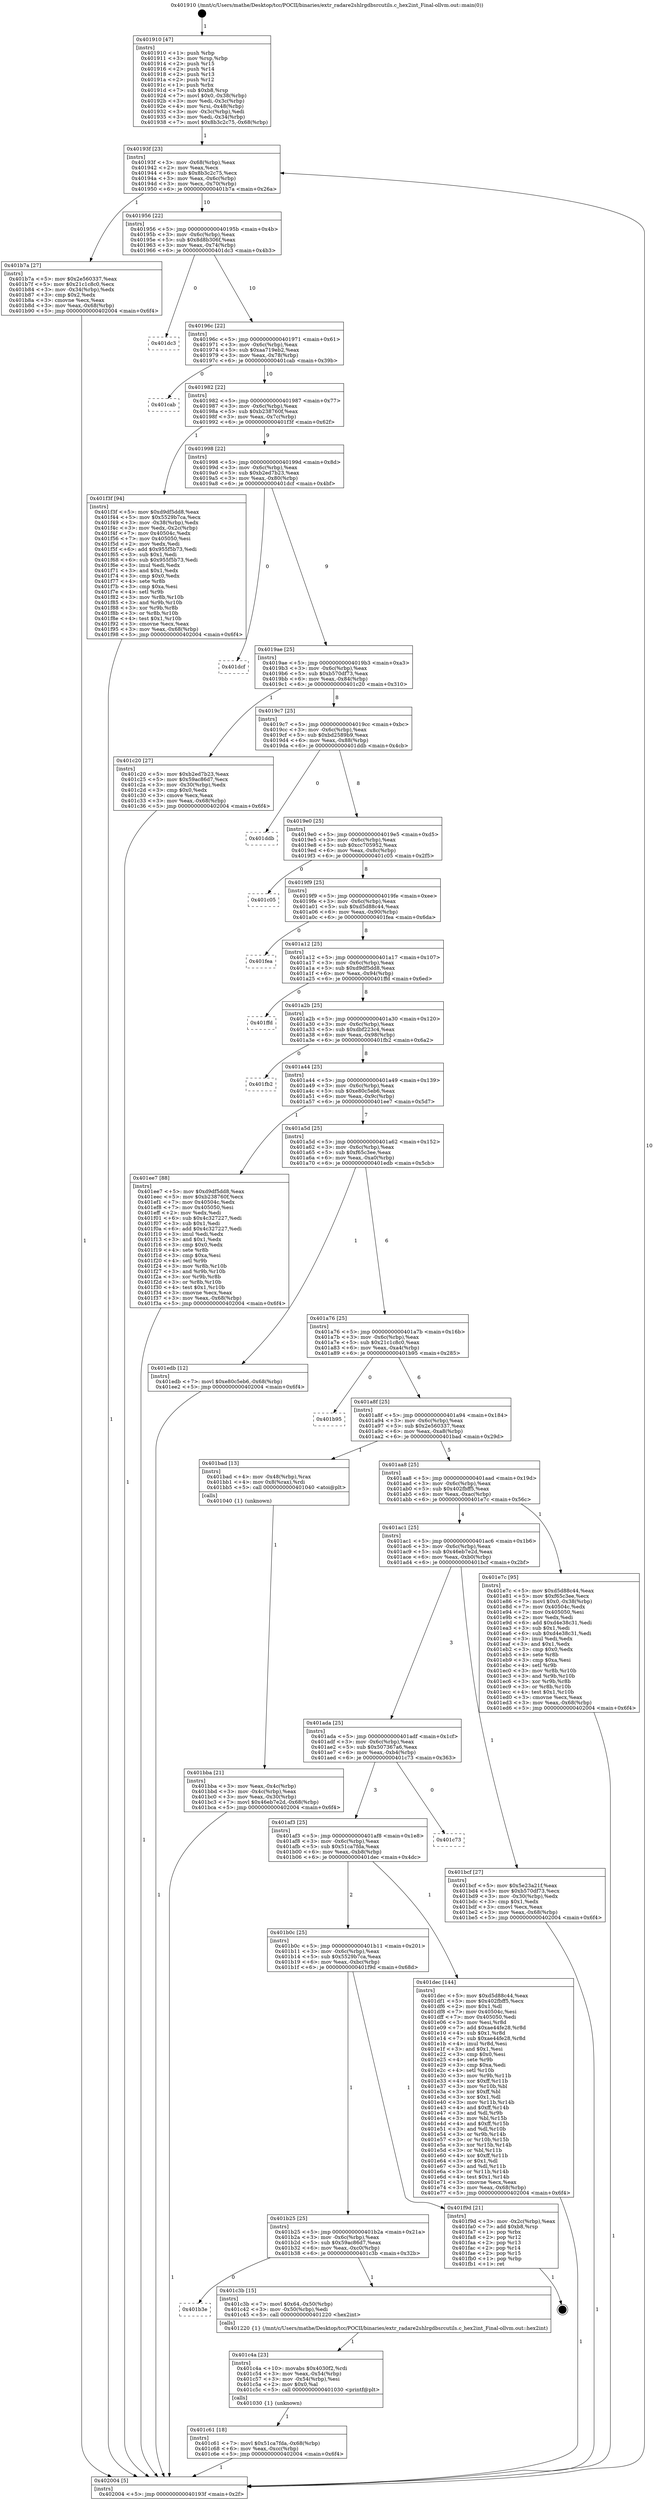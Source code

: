 digraph "0x401910" {
  label = "0x401910 (/mnt/c/Users/mathe/Desktop/tcc/POCII/binaries/extr_radare2shlrgdbsrcutils.c_hex2int_Final-ollvm.out::main(0))"
  labelloc = "t"
  node[shape=record]

  Entry [label="",width=0.3,height=0.3,shape=circle,fillcolor=black,style=filled]
  "0x40193f" [label="{
     0x40193f [23]\l
     | [instrs]\l
     &nbsp;&nbsp;0x40193f \<+3\>: mov -0x68(%rbp),%eax\l
     &nbsp;&nbsp;0x401942 \<+2\>: mov %eax,%ecx\l
     &nbsp;&nbsp;0x401944 \<+6\>: sub $0x8b3c2c75,%ecx\l
     &nbsp;&nbsp;0x40194a \<+3\>: mov %eax,-0x6c(%rbp)\l
     &nbsp;&nbsp;0x40194d \<+3\>: mov %ecx,-0x70(%rbp)\l
     &nbsp;&nbsp;0x401950 \<+6\>: je 0000000000401b7a \<main+0x26a\>\l
  }"]
  "0x401b7a" [label="{
     0x401b7a [27]\l
     | [instrs]\l
     &nbsp;&nbsp;0x401b7a \<+5\>: mov $0x2e560337,%eax\l
     &nbsp;&nbsp;0x401b7f \<+5\>: mov $0x21c1c8c0,%ecx\l
     &nbsp;&nbsp;0x401b84 \<+3\>: mov -0x34(%rbp),%edx\l
     &nbsp;&nbsp;0x401b87 \<+3\>: cmp $0x2,%edx\l
     &nbsp;&nbsp;0x401b8a \<+3\>: cmovne %ecx,%eax\l
     &nbsp;&nbsp;0x401b8d \<+3\>: mov %eax,-0x68(%rbp)\l
     &nbsp;&nbsp;0x401b90 \<+5\>: jmp 0000000000402004 \<main+0x6f4\>\l
  }"]
  "0x401956" [label="{
     0x401956 [22]\l
     | [instrs]\l
     &nbsp;&nbsp;0x401956 \<+5\>: jmp 000000000040195b \<main+0x4b\>\l
     &nbsp;&nbsp;0x40195b \<+3\>: mov -0x6c(%rbp),%eax\l
     &nbsp;&nbsp;0x40195e \<+5\>: sub $0x8d8b306f,%eax\l
     &nbsp;&nbsp;0x401963 \<+3\>: mov %eax,-0x74(%rbp)\l
     &nbsp;&nbsp;0x401966 \<+6\>: je 0000000000401dc3 \<main+0x4b3\>\l
  }"]
  "0x402004" [label="{
     0x402004 [5]\l
     | [instrs]\l
     &nbsp;&nbsp;0x402004 \<+5\>: jmp 000000000040193f \<main+0x2f\>\l
  }"]
  "0x401910" [label="{
     0x401910 [47]\l
     | [instrs]\l
     &nbsp;&nbsp;0x401910 \<+1\>: push %rbp\l
     &nbsp;&nbsp;0x401911 \<+3\>: mov %rsp,%rbp\l
     &nbsp;&nbsp;0x401914 \<+2\>: push %r15\l
     &nbsp;&nbsp;0x401916 \<+2\>: push %r14\l
     &nbsp;&nbsp;0x401918 \<+2\>: push %r13\l
     &nbsp;&nbsp;0x40191a \<+2\>: push %r12\l
     &nbsp;&nbsp;0x40191c \<+1\>: push %rbx\l
     &nbsp;&nbsp;0x40191d \<+7\>: sub $0xb8,%rsp\l
     &nbsp;&nbsp;0x401924 \<+7\>: movl $0x0,-0x38(%rbp)\l
     &nbsp;&nbsp;0x40192b \<+3\>: mov %edi,-0x3c(%rbp)\l
     &nbsp;&nbsp;0x40192e \<+4\>: mov %rsi,-0x48(%rbp)\l
     &nbsp;&nbsp;0x401932 \<+3\>: mov -0x3c(%rbp),%edi\l
     &nbsp;&nbsp;0x401935 \<+3\>: mov %edi,-0x34(%rbp)\l
     &nbsp;&nbsp;0x401938 \<+7\>: movl $0x8b3c2c75,-0x68(%rbp)\l
  }"]
  Exit [label="",width=0.3,height=0.3,shape=circle,fillcolor=black,style=filled,peripheries=2]
  "0x401dc3" [label="{
     0x401dc3\l
  }", style=dashed]
  "0x40196c" [label="{
     0x40196c [22]\l
     | [instrs]\l
     &nbsp;&nbsp;0x40196c \<+5\>: jmp 0000000000401971 \<main+0x61\>\l
     &nbsp;&nbsp;0x401971 \<+3\>: mov -0x6c(%rbp),%eax\l
     &nbsp;&nbsp;0x401974 \<+5\>: sub $0xaa719eb2,%eax\l
     &nbsp;&nbsp;0x401979 \<+3\>: mov %eax,-0x78(%rbp)\l
     &nbsp;&nbsp;0x40197c \<+6\>: je 0000000000401cab \<main+0x39b\>\l
  }"]
  "0x401c61" [label="{
     0x401c61 [18]\l
     | [instrs]\l
     &nbsp;&nbsp;0x401c61 \<+7\>: movl $0x51ca7fda,-0x68(%rbp)\l
     &nbsp;&nbsp;0x401c68 \<+6\>: mov %eax,-0xcc(%rbp)\l
     &nbsp;&nbsp;0x401c6e \<+5\>: jmp 0000000000402004 \<main+0x6f4\>\l
  }"]
  "0x401cab" [label="{
     0x401cab\l
  }", style=dashed]
  "0x401982" [label="{
     0x401982 [22]\l
     | [instrs]\l
     &nbsp;&nbsp;0x401982 \<+5\>: jmp 0000000000401987 \<main+0x77\>\l
     &nbsp;&nbsp;0x401987 \<+3\>: mov -0x6c(%rbp),%eax\l
     &nbsp;&nbsp;0x40198a \<+5\>: sub $0xb238760f,%eax\l
     &nbsp;&nbsp;0x40198f \<+3\>: mov %eax,-0x7c(%rbp)\l
     &nbsp;&nbsp;0x401992 \<+6\>: je 0000000000401f3f \<main+0x62f\>\l
  }"]
  "0x401c4a" [label="{
     0x401c4a [23]\l
     | [instrs]\l
     &nbsp;&nbsp;0x401c4a \<+10\>: movabs $0x4030f2,%rdi\l
     &nbsp;&nbsp;0x401c54 \<+3\>: mov %eax,-0x54(%rbp)\l
     &nbsp;&nbsp;0x401c57 \<+3\>: mov -0x54(%rbp),%esi\l
     &nbsp;&nbsp;0x401c5a \<+2\>: mov $0x0,%al\l
     &nbsp;&nbsp;0x401c5c \<+5\>: call 0000000000401030 \<printf@plt\>\l
     | [calls]\l
     &nbsp;&nbsp;0x401030 \{1\} (unknown)\l
  }"]
  "0x401f3f" [label="{
     0x401f3f [94]\l
     | [instrs]\l
     &nbsp;&nbsp;0x401f3f \<+5\>: mov $0xd9df5dd8,%eax\l
     &nbsp;&nbsp;0x401f44 \<+5\>: mov $0x5529b7ca,%ecx\l
     &nbsp;&nbsp;0x401f49 \<+3\>: mov -0x38(%rbp),%edx\l
     &nbsp;&nbsp;0x401f4c \<+3\>: mov %edx,-0x2c(%rbp)\l
     &nbsp;&nbsp;0x401f4f \<+7\>: mov 0x40504c,%edx\l
     &nbsp;&nbsp;0x401f56 \<+7\>: mov 0x405050,%esi\l
     &nbsp;&nbsp;0x401f5d \<+2\>: mov %edx,%edi\l
     &nbsp;&nbsp;0x401f5f \<+6\>: add $0x955f5b73,%edi\l
     &nbsp;&nbsp;0x401f65 \<+3\>: sub $0x1,%edi\l
     &nbsp;&nbsp;0x401f68 \<+6\>: sub $0x955f5b73,%edi\l
     &nbsp;&nbsp;0x401f6e \<+3\>: imul %edi,%edx\l
     &nbsp;&nbsp;0x401f71 \<+3\>: and $0x1,%edx\l
     &nbsp;&nbsp;0x401f74 \<+3\>: cmp $0x0,%edx\l
     &nbsp;&nbsp;0x401f77 \<+4\>: sete %r8b\l
     &nbsp;&nbsp;0x401f7b \<+3\>: cmp $0xa,%esi\l
     &nbsp;&nbsp;0x401f7e \<+4\>: setl %r9b\l
     &nbsp;&nbsp;0x401f82 \<+3\>: mov %r8b,%r10b\l
     &nbsp;&nbsp;0x401f85 \<+3\>: and %r9b,%r10b\l
     &nbsp;&nbsp;0x401f88 \<+3\>: xor %r9b,%r8b\l
     &nbsp;&nbsp;0x401f8b \<+3\>: or %r8b,%r10b\l
     &nbsp;&nbsp;0x401f8e \<+4\>: test $0x1,%r10b\l
     &nbsp;&nbsp;0x401f92 \<+3\>: cmovne %ecx,%eax\l
     &nbsp;&nbsp;0x401f95 \<+3\>: mov %eax,-0x68(%rbp)\l
     &nbsp;&nbsp;0x401f98 \<+5\>: jmp 0000000000402004 \<main+0x6f4\>\l
  }"]
  "0x401998" [label="{
     0x401998 [22]\l
     | [instrs]\l
     &nbsp;&nbsp;0x401998 \<+5\>: jmp 000000000040199d \<main+0x8d\>\l
     &nbsp;&nbsp;0x40199d \<+3\>: mov -0x6c(%rbp),%eax\l
     &nbsp;&nbsp;0x4019a0 \<+5\>: sub $0xb2ed7b23,%eax\l
     &nbsp;&nbsp;0x4019a5 \<+3\>: mov %eax,-0x80(%rbp)\l
     &nbsp;&nbsp;0x4019a8 \<+6\>: je 0000000000401dcf \<main+0x4bf\>\l
  }"]
  "0x401b3e" [label="{
     0x401b3e\l
  }", style=dashed]
  "0x401dcf" [label="{
     0x401dcf\l
  }", style=dashed]
  "0x4019ae" [label="{
     0x4019ae [25]\l
     | [instrs]\l
     &nbsp;&nbsp;0x4019ae \<+5\>: jmp 00000000004019b3 \<main+0xa3\>\l
     &nbsp;&nbsp;0x4019b3 \<+3\>: mov -0x6c(%rbp),%eax\l
     &nbsp;&nbsp;0x4019b6 \<+5\>: sub $0xb570df73,%eax\l
     &nbsp;&nbsp;0x4019bb \<+6\>: mov %eax,-0x84(%rbp)\l
     &nbsp;&nbsp;0x4019c1 \<+6\>: je 0000000000401c20 \<main+0x310\>\l
  }"]
  "0x401c3b" [label="{
     0x401c3b [15]\l
     | [instrs]\l
     &nbsp;&nbsp;0x401c3b \<+7\>: movl $0x64,-0x50(%rbp)\l
     &nbsp;&nbsp;0x401c42 \<+3\>: mov -0x50(%rbp),%edi\l
     &nbsp;&nbsp;0x401c45 \<+5\>: call 0000000000401220 \<hex2int\>\l
     | [calls]\l
     &nbsp;&nbsp;0x401220 \{1\} (/mnt/c/Users/mathe/Desktop/tcc/POCII/binaries/extr_radare2shlrgdbsrcutils.c_hex2int_Final-ollvm.out::hex2int)\l
  }"]
  "0x401c20" [label="{
     0x401c20 [27]\l
     | [instrs]\l
     &nbsp;&nbsp;0x401c20 \<+5\>: mov $0xb2ed7b23,%eax\l
     &nbsp;&nbsp;0x401c25 \<+5\>: mov $0x59ac86d7,%ecx\l
     &nbsp;&nbsp;0x401c2a \<+3\>: mov -0x30(%rbp),%edx\l
     &nbsp;&nbsp;0x401c2d \<+3\>: cmp $0x0,%edx\l
     &nbsp;&nbsp;0x401c30 \<+3\>: cmove %ecx,%eax\l
     &nbsp;&nbsp;0x401c33 \<+3\>: mov %eax,-0x68(%rbp)\l
     &nbsp;&nbsp;0x401c36 \<+5\>: jmp 0000000000402004 \<main+0x6f4\>\l
  }"]
  "0x4019c7" [label="{
     0x4019c7 [25]\l
     | [instrs]\l
     &nbsp;&nbsp;0x4019c7 \<+5\>: jmp 00000000004019cc \<main+0xbc\>\l
     &nbsp;&nbsp;0x4019cc \<+3\>: mov -0x6c(%rbp),%eax\l
     &nbsp;&nbsp;0x4019cf \<+5\>: sub $0xbd2589b9,%eax\l
     &nbsp;&nbsp;0x4019d4 \<+6\>: mov %eax,-0x88(%rbp)\l
     &nbsp;&nbsp;0x4019da \<+6\>: je 0000000000401ddb \<main+0x4cb\>\l
  }"]
  "0x401b25" [label="{
     0x401b25 [25]\l
     | [instrs]\l
     &nbsp;&nbsp;0x401b25 \<+5\>: jmp 0000000000401b2a \<main+0x21a\>\l
     &nbsp;&nbsp;0x401b2a \<+3\>: mov -0x6c(%rbp),%eax\l
     &nbsp;&nbsp;0x401b2d \<+5\>: sub $0x59ac86d7,%eax\l
     &nbsp;&nbsp;0x401b32 \<+6\>: mov %eax,-0xc0(%rbp)\l
     &nbsp;&nbsp;0x401b38 \<+6\>: je 0000000000401c3b \<main+0x32b\>\l
  }"]
  "0x401ddb" [label="{
     0x401ddb\l
  }", style=dashed]
  "0x4019e0" [label="{
     0x4019e0 [25]\l
     | [instrs]\l
     &nbsp;&nbsp;0x4019e0 \<+5\>: jmp 00000000004019e5 \<main+0xd5\>\l
     &nbsp;&nbsp;0x4019e5 \<+3\>: mov -0x6c(%rbp),%eax\l
     &nbsp;&nbsp;0x4019e8 \<+5\>: sub $0xcc705952,%eax\l
     &nbsp;&nbsp;0x4019ed \<+6\>: mov %eax,-0x8c(%rbp)\l
     &nbsp;&nbsp;0x4019f3 \<+6\>: je 0000000000401c05 \<main+0x2f5\>\l
  }"]
  "0x401f9d" [label="{
     0x401f9d [21]\l
     | [instrs]\l
     &nbsp;&nbsp;0x401f9d \<+3\>: mov -0x2c(%rbp),%eax\l
     &nbsp;&nbsp;0x401fa0 \<+7\>: add $0xb8,%rsp\l
     &nbsp;&nbsp;0x401fa7 \<+1\>: pop %rbx\l
     &nbsp;&nbsp;0x401fa8 \<+2\>: pop %r12\l
     &nbsp;&nbsp;0x401faa \<+2\>: pop %r13\l
     &nbsp;&nbsp;0x401fac \<+2\>: pop %r14\l
     &nbsp;&nbsp;0x401fae \<+2\>: pop %r15\l
     &nbsp;&nbsp;0x401fb0 \<+1\>: pop %rbp\l
     &nbsp;&nbsp;0x401fb1 \<+1\>: ret\l
  }"]
  "0x401c05" [label="{
     0x401c05\l
  }", style=dashed]
  "0x4019f9" [label="{
     0x4019f9 [25]\l
     | [instrs]\l
     &nbsp;&nbsp;0x4019f9 \<+5\>: jmp 00000000004019fe \<main+0xee\>\l
     &nbsp;&nbsp;0x4019fe \<+3\>: mov -0x6c(%rbp),%eax\l
     &nbsp;&nbsp;0x401a01 \<+5\>: sub $0xd5d88c44,%eax\l
     &nbsp;&nbsp;0x401a06 \<+6\>: mov %eax,-0x90(%rbp)\l
     &nbsp;&nbsp;0x401a0c \<+6\>: je 0000000000401fea \<main+0x6da\>\l
  }"]
  "0x401b0c" [label="{
     0x401b0c [25]\l
     | [instrs]\l
     &nbsp;&nbsp;0x401b0c \<+5\>: jmp 0000000000401b11 \<main+0x201\>\l
     &nbsp;&nbsp;0x401b11 \<+3\>: mov -0x6c(%rbp),%eax\l
     &nbsp;&nbsp;0x401b14 \<+5\>: sub $0x5529b7ca,%eax\l
     &nbsp;&nbsp;0x401b19 \<+6\>: mov %eax,-0xbc(%rbp)\l
     &nbsp;&nbsp;0x401b1f \<+6\>: je 0000000000401f9d \<main+0x68d\>\l
  }"]
  "0x401fea" [label="{
     0x401fea\l
  }", style=dashed]
  "0x401a12" [label="{
     0x401a12 [25]\l
     | [instrs]\l
     &nbsp;&nbsp;0x401a12 \<+5\>: jmp 0000000000401a17 \<main+0x107\>\l
     &nbsp;&nbsp;0x401a17 \<+3\>: mov -0x6c(%rbp),%eax\l
     &nbsp;&nbsp;0x401a1a \<+5\>: sub $0xd9df5dd8,%eax\l
     &nbsp;&nbsp;0x401a1f \<+6\>: mov %eax,-0x94(%rbp)\l
     &nbsp;&nbsp;0x401a25 \<+6\>: je 0000000000401ffd \<main+0x6ed\>\l
  }"]
  "0x401dec" [label="{
     0x401dec [144]\l
     | [instrs]\l
     &nbsp;&nbsp;0x401dec \<+5\>: mov $0xd5d88c44,%eax\l
     &nbsp;&nbsp;0x401df1 \<+5\>: mov $0x402fbff5,%ecx\l
     &nbsp;&nbsp;0x401df6 \<+2\>: mov $0x1,%dl\l
     &nbsp;&nbsp;0x401df8 \<+7\>: mov 0x40504c,%esi\l
     &nbsp;&nbsp;0x401dff \<+7\>: mov 0x405050,%edi\l
     &nbsp;&nbsp;0x401e06 \<+3\>: mov %esi,%r8d\l
     &nbsp;&nbsp;0x401e09 \<+7\>: add $0xae44fe28,%r8d\l
     &nbsp;&nbsp;0x401e10 \<+4\>: sub $0x1,%r8d\l
     &nbsp;&nbsp;0x401e14 \<+7\>: sub $0xae44fe28,%r8d\l
     &nbsp;&nbsp;0x401e1b \<+4\>: imul %r8d,%esi\l
     &nbsp;&nbsp;0x401e1f \<+3\>: and $0x1,%esi\l
     &nbsp;&nbsp;0x401e22 \<+3\>: cmp $0x0,%esi\l
     &nbsp;&nbsp;0x401e25 \<+4\>: sete %r9b\l
     &nbsp;&nbsp;0x401e29 \<+3\>: cmp $0xa,%edi\l
     &nbsp;&nbsp;0x401e2c \<+4\>: setl %r10b\l
     &nbsp;&nbsp;0x401e30 \<+3\>: mov %r9b,%r11b\l
     &nbsp;&nbsp;0x401e33 \<+4\>: xor $0xff,%r11b\l
     &nbsp;&nbsp;0x401e37 \<+3\>: mov %r10b,%bl\l
     &nbsp;&nbsp;0x401e3a \<+3\>: xor $0xff,%bl\l
     &nbsp;&nbsp;0x401e3d \<+3\>: xor $0x1,%dl\l
     &nbsp;&nbsp;0x401e40 \<+3\>: mov %r11b,%r14b\l
     &nbsp;&nbsp;0x401e43 \<+4\>: and $0xff,%r14b\l
     &nbsp;&nbsp;0x401e47 \<+3\>: and %dl,%r9b\l
     &nbsp;&nbsp;0x401e4a \<+3\>: mov %bl,%r15b\l
     &nbsp;&nbsp;0x401e4d \<+4\>: and $0xff,%r15b\l
     &nbsp;&nbsp;0x401e51 \<+3\>: and %dl,%r10b\l
     &nbsp;&nbsp;0x401e54 \<+3\>: or %r9b,%r14b\l
     &nbsp;&nbsp;0x401e57 \<+3\>: or %r10b,%r15b\l
     &nbsp;&nbsp;0x401e5a \<+3\>: xor %r15b,%r14b\l
     &nbsp;&nbsp;0x401e5d \<+3\>: or %bl,%r11b\l
     &nbsp;&nbsp;0x401e60 \<+4\>: xor $0xff,%r11b\l
     &nbsp;&nbsp;0x401e64 \<+3\>: or $0x1,%dl\l
     &nbsp;&nbsp;0x401e67 \<+3\>: and %dl,%r11b\l
     &nbsp;&nbsp;0x401e6a \<+3\>: or %r11b,%r14b\l
     &nbsp;&nbsp;0x401e6d \<+4\>: test $0x1,%r14b\l
     &nbsp;&nbsp;0x401e71 \<+3\>: cmovne %ecx,%eax\l
     &nbsp;&nbsp;0x401e74 \<+3\>: mov %eax,-0x68(%rbp)\l
     &nbsp;&nbsp;0x401e77 \<+5\>: jmp 0000000000402004 \<main+0x6f4\>\l
  }"]
  "0x401ffd" [label="{
     0x401ffd\l
  }", style=dashed]
  "0x401a2b" [label="{
     0x401a2b [25]\l
     | [instrs]\l
     &nbsp;&nbsp;0x401a2b \<+5\>: jmp 0000000000401a30 \<main+0x120\>\l
     &nbsp;&nbsp;0x401a30 \<+3\>: mov -0x6c(%rbp),%eax\l
     &nbsp;&nbsp;0x401a33 \<+5\>: sub $0xdbf223c4,%eax\l
     &nbsp;&nbsp;0x401a38 \<+6\>: mov %eax,-0x98(%rbp)\l
     &nbsp;&nbsp;0x401a3e \<+6\>: je 0000000000401fb2 \<main+0x6a2\>\l
  }"]
  "0x401af3" [label="{
     0x401af3 [25]\l
     | [instrs]\l
     &nbsp;&nbsp;0x401af3 \<+5\>: jmp 0000000000401af8 \<main+0x1e8\>\l
     &nbsp;&nbsp;0x401af8 \<+3\>: mov -0x6c(%rbp),%eax\l
     &nbsp;&nbsp;0x401afb \<+5\>: sub $0x51ca7fda,%eax\l
     &nbsp;&nbsp;0x401b00 \<+6\>: mov %eax,-0xb8(%rbp)\l
     &nbsp;&nbsp;0x401b06 \<+6\>: je 0000000000401dec \<main+0x4dc\>\l
  }"]
  "0x401fb2" [label="{
     0x401fb2\l
  }", style=dashed]
  "0x401a44" [label="{
     0x401a44 [25]\l
     | [instrs]\l
     &nbsp;&nbsp;0x401a44 \<+5\>: jmp 0000000000401a49 \<main+0x139\>\l
     &nbsp;&nbsp;0x401a49 \<+3\>: mov -0x6c(%rbp),%eax\l
     &nbsp;&nbsp;0x401a4c \<+5\>: sub $0xe80c5eb6,%eax\l
     &nbsp;&nbsp;0x401a51 \<+6\>: mov %eax,-0x9c(%rbp)\l
     &nbsp;&nbsp;0x401a57 \<+6\>: je 0000000000401ee7 \<main+0x5d7\>\l
  }"]
  "0x401c73" [label="{
     0x401c73\l
  }", style=dashed]
  "0x401ee7" [label="{
     0x401ee7 [88]\l
     | [instrs]\l
     &nbsp;&nbsp;0x401ee7 \<+5\>: mov $0xd9df5dd8,%eax\l
     &nbsp;&nbsp;0x401eec \<+5\>: mov $0xb238760f,%ecx\l
     &nbsp;&nbsp;0x401ef1 \<+7\>: mov 0x40504c,%edx\l
     &nbsp;&nbsp;0x401ef8 \<+7\>: mov 0x405050,%esi\l
     &nbsp;&nbsp;0x401eff \<+2\>: mov %edx,%edi\l
     &nbsp;&nbsp;0x401f01 \<+6\>: sub $0x4c327227,%edi\l
     &nbsp;&nbsp;0x401f07 \<+3\>: sub $0x1,%edi\l
     &nbsp;&nbsp;0x401f0a \<+6\>: add $0x4c327227,%edi\l
     &nbsp;&nbsp;0x401f10 \<+3\>: imul %edi,%edx\l
     &nbsp;&nbsp;0x401f13 \<+3\>: and $0x1,%edx\l
     &nbsp;&nbsp;0x401f16 \<+3\>: cmp $0x0,%edx\l
     &nbsp;&nbsp;0x401f19 \<+4\>: sete %r8b\l
     &nbsp;&nbsp;0x401f1d \<+3\>: cmp $0xa,%esi\l
     &nbsp;&nbsp;0x401f20 \<+4\>: setl %r9b\l
     &nbsp;&nbsp;0x401f24 \<+3\>: mov %r8b,%r10b\l
     &nbsp;&nbsp;0x401f27 \<+3\>: and %r9b,%r10b\l
     &nbsp;&nbsp;0x401f2a \<+3\>: xor %r9b,%r8b\l
     &nbsp;&nbsp;0x401f2d \<+3\>: or %r8b,%r10b\l
     &nbsp;&nbsp;0x401f30 \<+4\>: test $0x1,%r10b\l
     &nbsp;&nbsp;0x401f34 \<+3\>: cmovne %ecx,%eax\l
     &nbsp;&nbsp;0x401f37 \<+3\>: mov %eax,-0x68(%rbp)\l
     &nbsp;&nbsp;0x401f3a \<+5\>: jmp 0000000000402004 \<main+0x6f4\>\l
  }"]
  "0x401a5d" [label="{
     0x401a5d [25]\l
     | [instrs]\l
     &nbsp;&nbsp;0x401a5d \<+5\>: jmp 0000000000401a62 \<main+0x152\>\l
     &nbsp;&nbsp;0x401a62 \<+3\>: mov -0x6c(%rbp),%eax\l
     &nbsp;&nbsp;0x401a65 \<+5\>: sub $0xf65c3ee,%eax\l
     &nbsp;&nbsp;0x401a6a \<+6\>: mov %eax,-0xa0(%rbp)\l
     &nbsp;&nbsp;0x401a70 \<+6\>: je 0000000000401edb \<main+0x5cb\>\l
  }"]
  "0x401ada" [label="{
     0x401ada [25]\l
     | [instrs]\l
     &nbsp;&nbsp;0x401ada \<+5\>: jmp 0000000000401adf \<main+0x1cf\>\l
     &nbsp;&nbsp;0x401adf \<+3\>: mov -0x6c(%rbp),%eax\l
     &nbsp;&nbsp;0x401ae2 \<+5\>: sub $0x507367a6,%eax\l
     &nbsp;&nbsp;0x401ae7 \<+6\>: mov %eax,-0xb4(%rbp)\l
     &nbsp;&nbsp;0x401aed \<+6\>: je 0000000000401c73 \<main+0x363\>\l
  }"]
  "0x401edb" [label="{
     0x401edb [12]\l
     | [instrs]\l
     &nbsp;&nbsp;0x401edb \<+7\>: movl $0xe80c5eb6,-0x68(%rbp)\l
     &nbsp;&nbsp;0x401ee2 \<+5\>: jmp 0000000000402004 \<main+0x6f4\>\l
  }"]
  "0x401a76" [label="{
     0x401a76 [25]\l
     | [instrs]\l
     &nbsp;&nbsp;0x401a76 \<+5\>: jmp 0000000000401a7b \<main+0x16b\>\l
     &nbsp;&nbsp;0x401a7b \<+3\>: mov -0x6c(%rbp),%eax\l
     &nbsp;&nbsp;0x401a7e \<+5\>: sub $0x21c1c8c0,%eax\l
     &nbsp;&nbsp;0x401a83 \<+6\>: mov %eax,-0xa4(%rbp)\l
     &nbsp;&nbsp;0x401a89 \<+6\>: je 0000000000401b95 \<main+0x285\>\l
  }"]
  "0x401bcf" [label="{
     0x401bcf [27]\l
     | [instrs]\l
     &nbsp;&nbsp;0x401bcf \<+5\>: mov $0x5e23a21f,%eax\l
     &nbsp;&nbsp;0x401bd4 \<+5\>: mov $0xb570df73,%ecx\l
     &nbsp;&nbsp;0x401bd9 \<+3\>: mov -0x30(%rbp),%edx\l
     &nbsp;&nbsp;0x401bdc \<+3\>: cmp $0x1,%edx\l
     &nbsp;&nbsp;0x401bdf \<+3\>: cmovl %ecx,%eax\l
     &nbsp;&nbsp;0x401be2 \<+3\>: mov %eax,-0x68(%rbp)\l
     &nbsp;&nbsp;0x401be5 \<+5\>: jmp 0000000000402004 \<main+0x6f4\>\l
  }"]
  "0x401b95" [label="{
     0x401b95\l
  }", style=dashed]
  "0x401a8f" [label="{
     0x401a8f [25]\l
     | [instrs]\l
     &nbsp;&nbsp;0x401a8f \<+5\>: jmp 0000000000401a94 \<main+0x184\>\l
     &nbsp;&nbsp;0x401a94 \<+3\>: mov -0x6c(%rbp),%eax\l
     &nbsp;&nbsp;0x401a97 \<+5\>: sub $0x2e560337,%eax\l
     &nbsp;&nbsp;0x401a9c \<+6\>: mov %eax,-0xa8(%rbp)\l
     &nbsp;&nbsp;0x401aa2 \<+6\>: je 0000000000401bad \<main+0x29d\>\l
  }"]
  "0x401ac1" [label="{
     0x401ac1 [25]\l
     | [instrs]\l
     &nbsp;&nbsp;0x401ac1 \<+5\>: jmp 0000000000401ac6 \<main+0x1b6\>\l
     &nbsp;&nbsp;0x401ac6 \<+3\>: mov -0x6c(%rbp),%eax\l
     &nbsp;&nbsp;0x401ac9 \<+5\>: sub $0x46eb7e2d,%eax\l
     &nbsp;&nbsp;0x401ace \<+6\>: mov %eax,-0xb0(%rbp)\l
     &nbsp;&nbsp;0x401ad4 \<+6\>: je 0000000000401bcf \<main+0x2bf\>\l
  }"]
  "0x401bad" [label="{
     0x401bad [13]\l
     | [instrs]\l
     &nbsp;&nbsp;0x401bad \<+4\>: mov -0x48(%rbp),%rax\l
     &nbsp;&nbsp;0x401bb1 \<+4\>: mov 0x8(%rax),%rdi\l
     &nbsp;&nbsp;0x401bb5 \<+5\>: call 0000000000401040 \<atoi@plt\>\l
     | [calls]\l
     &nbsp;&nbsp;0x401040 \{1\} (unknown)\l
  }"]
  "0x401aa8" [label="{
     0x401aa8 [25]\l
     | [instrs]\l
     &nbsp;&nbsp;0x401aa8 \<+5\>: jmp 0000000000401aad \<main+0x19d\>\l
     &nbsp;&nbsp;0x401aad \<+3\>: mov -0x6c(%rbp),%eax\l
     &nbsp;&nbsp;0x401ab0 \<+5\>: sub $0x402fbff5,%eax\l
     &nbsp;&nbsp;0x401ab5 \<+6\>: mov %eax,-0xac(%rbp)\l
     &nbsp;&nbsp;0x401abb \<+6\>: je 0000000000401e7c \<main+0x56c\>\l
  }"]
  "0x401bba" [label="{
     0x401bba [21]\l
     | [instrs]\l
     &nbsp;&nbsp;0x401bba \<+3\>: mov %eax,-0x4c(%rbp)\l
     &nbsp;&nbsp;0x401bbd \<+3\>: mov -0x4c(%rbp),%eax\l
     &nbsp;&nbsp;0x401bc0 \<+3\>: mov %eax,-0x30(%rbp)\l
     &nbsp;&nbsp;0x401bc3 \<+7\>: movl $0x46eb7e2d,-0x68(%rbp)\l
     &nbsp;&nbsp;0x401bca \<+5\>: jmp 0000000000402004 \<main+0x6f4\>\l
  }"]
  "0x401e7c" [label="{
     0x401e7c [95]\l
     | [instrs]\l
     &nbsp;&nbsp;0x401e7c \<+5\>: mov $0xd5d88c44,%eax\l
     &nbsp;&nbsp;0x401e81 \<+5\>: mov $0xf65c3ee,%ecx\l
     &nbsp;&nbsp;0x401e86 \<+7\>: movl $0x0,-0x38(%rbp)\l
     &nbsp;&nbsp;0x401e8d \<+7\>: mov 0x40504c,%edx\l
     &nbsp;&nbsp;0x401e94 \<+7\>: mov 0x405050,%esi\l
     &nbsp;&nbsp;0x401e9b \<+2\>: mov %edx,%edi\l
     &nbsp;&nbsp;0x401e9d \<+6\>: add $0xd4e38c31,%edi\l
     &nbsp;&nbsp;0x401ea3 \<+3\>: sub $0x1,%edi\l
     &nbsp;&nbsp;0x401ea6 \<+6\>: sub $0xd4e38c31,%edi\l
     &nbsp;&nbsp;0x401eac \<+3\>: imul %edi,%edx\l
     &nbsp;&nbsp;0x401eaf \<+3\>: and $0x1,%edx\l
     &nbsp;&nbsp;0x401eb2 \<+3\>: cmp $0x0,%edx\l
     &nbsp;&nbsp;0x401eb5 \<+4\>: sete %r8b\l
     &nbsp;&nbsp;0x401eb9 \<+3\>: cmp $0xa,%esi\l
     &nbsp;&nbsp;0x401ebc \<+4\>: setl %r9b\l
     &nbsp;&nbsp;0x401ec0 \<+3\>: mov %r8b,%r10b\l
     &nbsp;&nbsp;0x401ec3 \<+3\>: and %r9b,%r10b\l
     &nbsp;&nbsp;0x401ec6 \<+3\>: xor %r9b,%r8b\l
     &nbsp;&nbsp;0x401ec9 \<+3\>: or %r8b,%r10b\l
     &nbsp;&nbsp;0x401ecc \<+4\>: test $0x1,%r10b\l
     &nbsp;&nbsp;0x401ed0 \<+3\>: cmovne %ecx,%eax\l
     &nbsp;&nbsp;0x401ed3 \<+3\>: mov %eax,-0x68(%rbp)\l
     &nbsp;&nbsp;0x401ed6 \<+5\>: jmp 0000000000402004 \<main+0x6f4\>\l
  }"]
  Entry -> "0x401910" [label=" 1"]
  "0x40193f" -> "0x401b7a" [label=" 1"]
  "0x40193f" -> "0x401956" [label=" 10"]
  "0x401b7a" -> "0x402004" [label=" 1"]
  "0x401910" -> "0x40193f" [label=" 1"]
  "0x402004" -> "0x40193f" [label=" 10"]
  "0x401f9d" -> Exit [label=" 1"]
  "0x401956" -> "0x401dc3" [label=" 0"]
  "0x401956" -> "0x40196c" [label=" 10"]
  "0x401f3f" -> "0x402004" [label=" 1"]
  "0x40196c" -> "0x401cab" [label=" 0"]
  "0x40196c" -> "0x401982" [label=" 10"]
  "0x401ee7" -> "0x402004" [label=" 1"]
  "0x401982" -> "0x401f3f" [label=" 1"]
  "0x401982" -> "0x401998" [label=" 9"]
  "0x401edb" -> "0x402004" [label=" 1"]
  "0x401998" -> "0x401dcf" [label=" 0"]
  "0x401998" -> "0x4019ae" [label=" 9"]
  "0x401e7c" -> "0x402004" [label=" 1"]
  "0x4019ae" -> "0x401c20" [label=" 1"]
  "0x4019ae" -> "0x4019c7" [label=" 8"]
  "0x401dec" -> "0x402004" [label=" 1"]
  "0x4019c7" -> "0x401ddb" [label=" 0"]
  "0x4019c7" -> "0x4019e0" [label=" 8"]
  "0x401c4a" -> "0x401c61" [label=" 1"]
  "0x4019e0" -> "0x401c05" [label=" 0"]
  "0x4019e0" -> "0x4019f9" [label=" 8"]
  "0x401c3b" -> "0x401c4a" [label=" 1"]
  "0x4019f9" -> "0x401fea" [label=" 0"]
  "0x4019f9" -> "0x401a12" [label=" 8"]
  "0x401b25" -> "0x401c3b" [label=" 1"]
  "0x401a12" -> "0x401ffd" [label=" 0"]
  "0x401a12" -> "0x401a2b" [label=" 8"]
  "0x401c61" -> "0x402004" [label=" 1"]
  "0x401a2b" -> "0x401fb2" [label=" 0"]
  "0x401a2b" -> "0x401a44" [label=" 8"]
  "0x401b0c" -> "0x401f9d" [label=" 1"]
  "0x401a44" -> "0x401ee7" [label=" 1"]
  "0x401a44" -> "0x401a5d" [label=" 7"]
  "0x401b25" -> "0x401b3e" [label=" 0"]
  "0x401a5d" -> "0x401edb" [label=" 1"]
  "0x401a5d" -> "0x401a76" [label=" 6"]
  "0x401af3" -> "0x401dec" [label=" 1"]
  "0x401a76" -> "0x401b95" [label=" 0"]
  "0x401a76" -> "0x401a8f" [label=" 6"]
  "0x401b0c" -> "0x401b25" [label=" 1"]
  "0x401a8f" -> "0x401bad" [label=" 1"]
  "0x401a8f" -> "0x401aa8" [label=" 5"]
  "0x401bad" -> "0x401bba" [label=" 1"]
  "0x401bba" -> "0x402004" [label=" 1"]
  "0x401ada" -> "0x401c73" [label=" 0"]
  "0x401aa8" -> "0x401e7c" [label=" 1"]
  "0x401aa8" -> "0x401ac1" [label=" 4"]
  "0x401ada" -> "0x401af3" [label=" 3"]
  "0x401ac1" -> "0x401bcf" [label=" 1"]
  "0x401ac1" -> "0x401ada" [label=" 3"]
  "0x401bcf" -> "0x402004" [label=" 1"]
  "0x401c20" -> "0x402004" [label=" 1"]
  "0x401af3" -> "0x401b0c" [label=" 2"]
}

